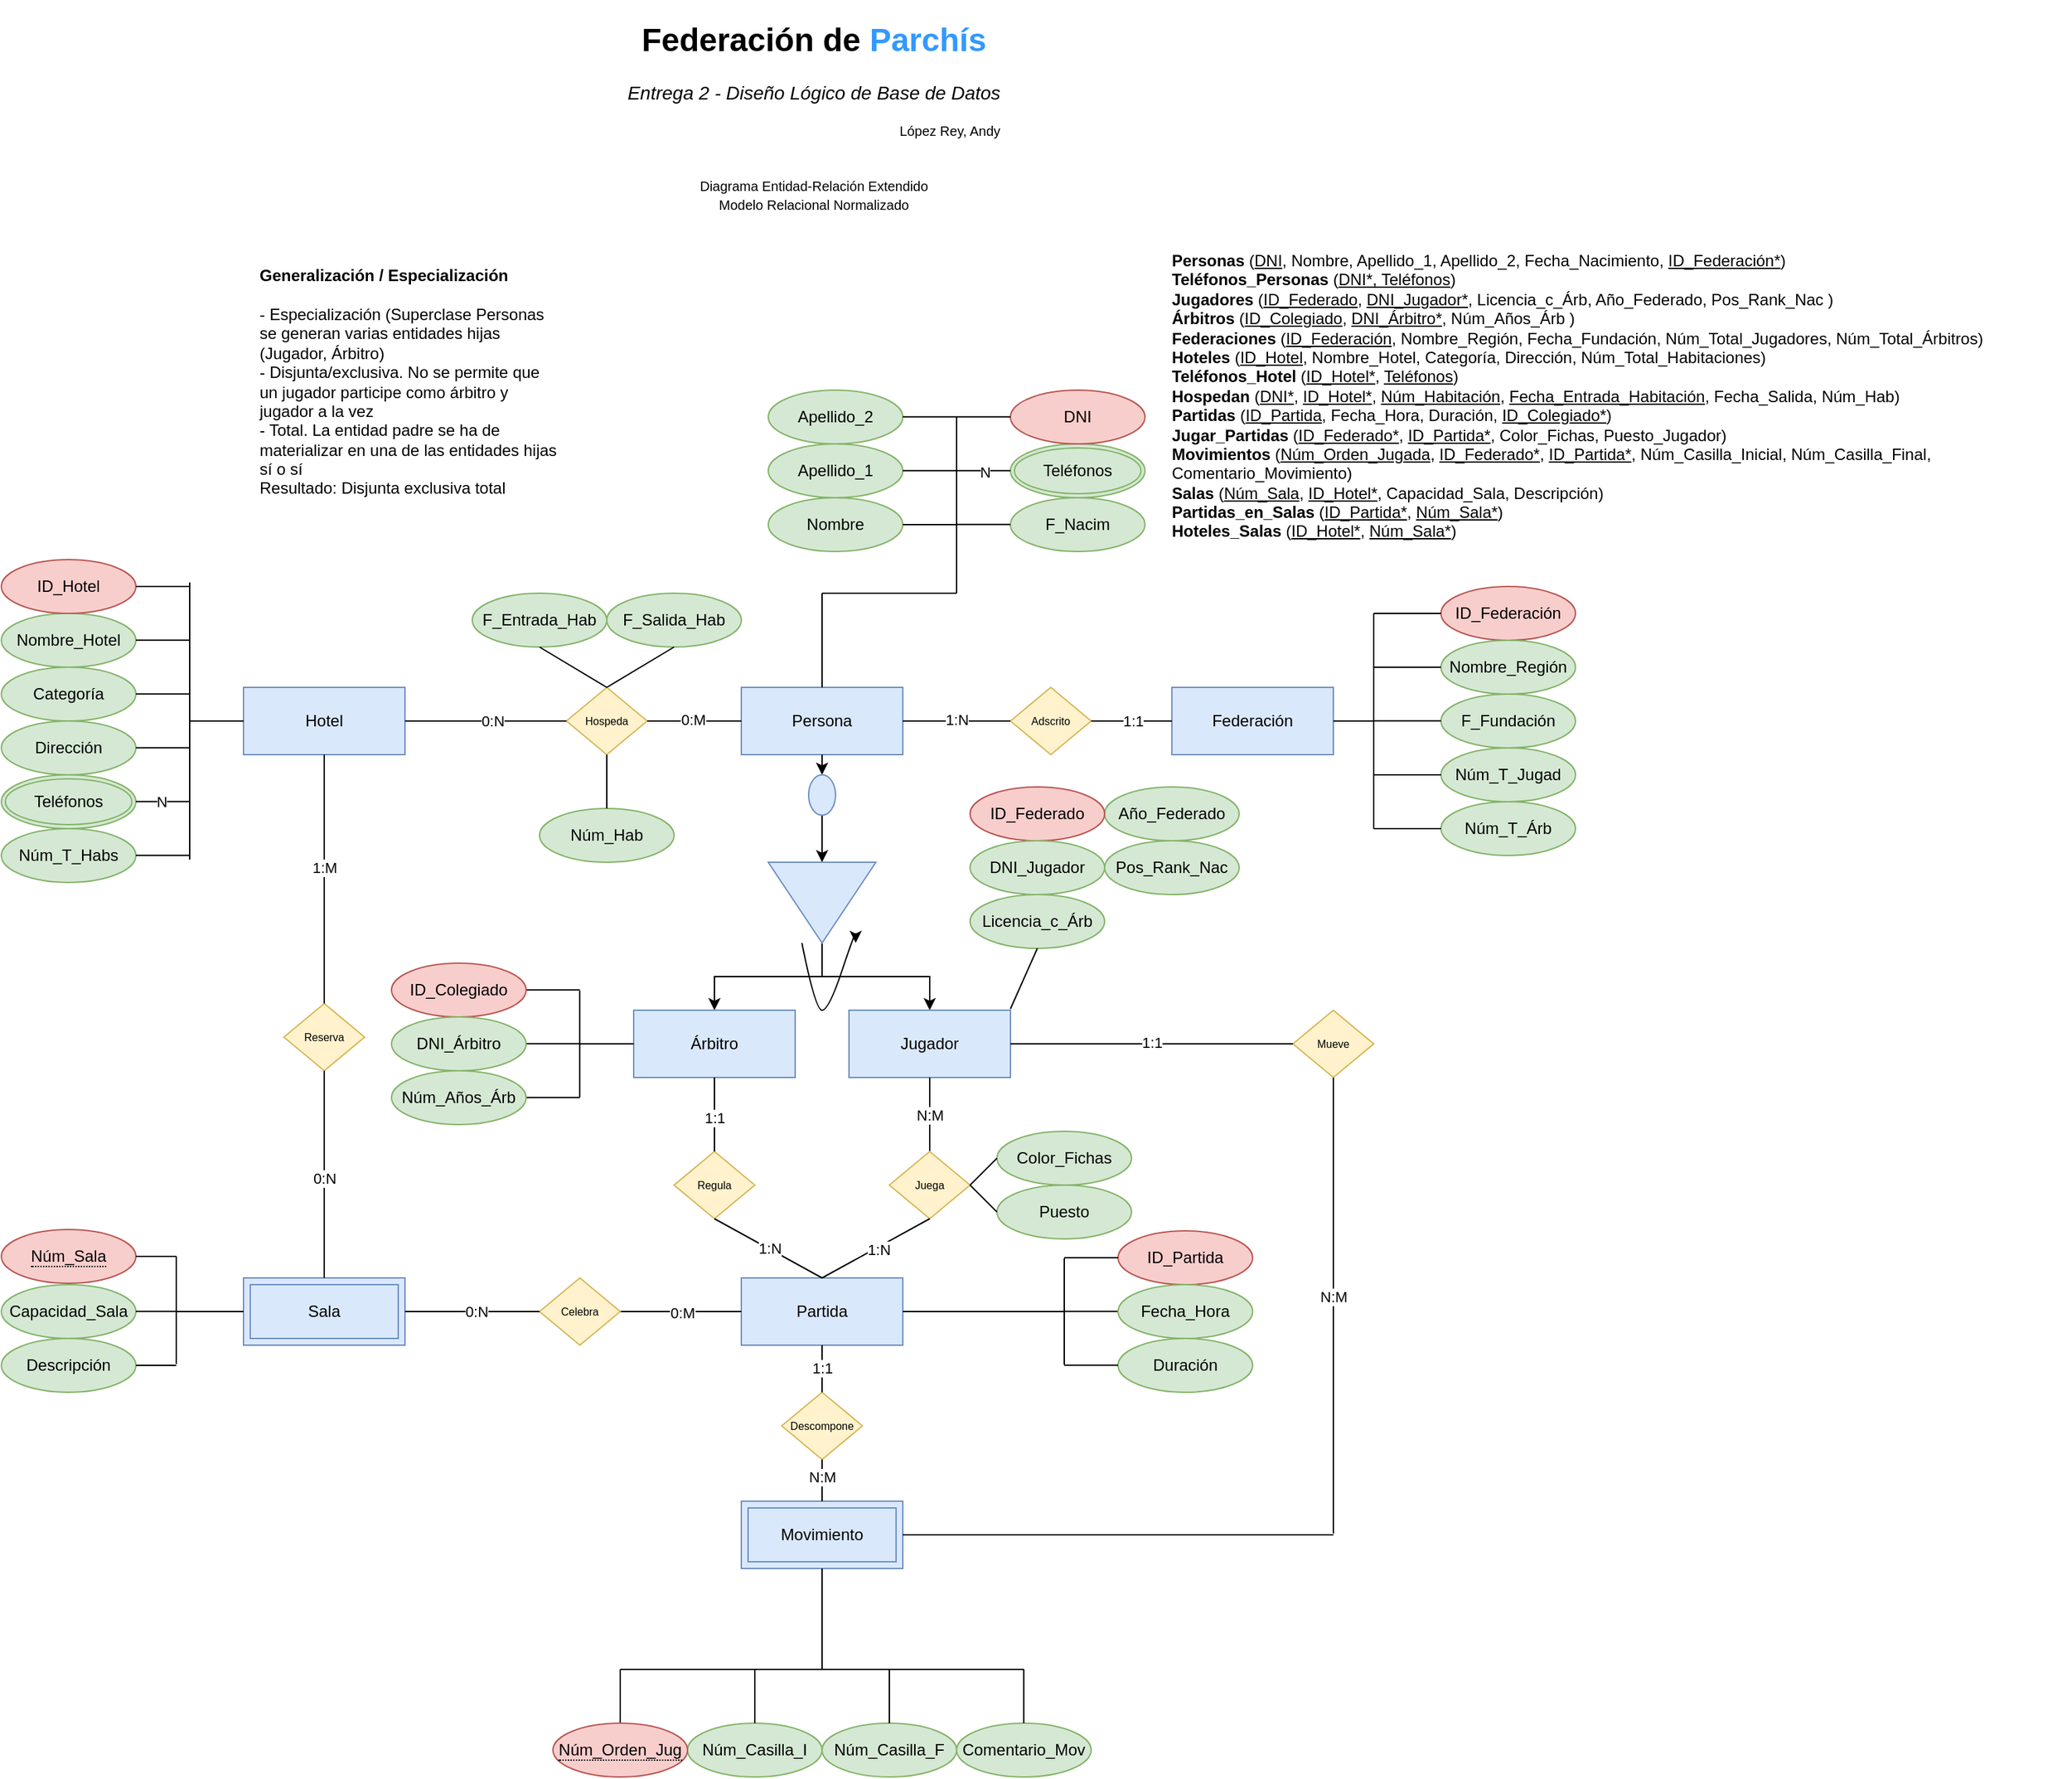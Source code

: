 <mxfile version="23.1.6" type="device">
  <diagram id="C5RBs43oDa-KdzZeNtuy" name="Page-1">
    <mxGraphModel dx="2222" dy="662" grid="1" gridSize="10" guides="1" tooltips="1" connect="1" arrows="1" fold="1" page="1" pageScale="1" pageWidth="827" pageHeight="1169" math="0" shadow="0">
      <root>
        <mxCell id="WIyWlLk6GJQsqaUBKTNV-0" />
        <mxCell id="WIyWlLk6GJQsqaUBKTNV-1" parent="WIyWlLk6GJQsqaUBKTNV-0" />
        <mxCell id="KiEubPg6pbGW4f_8EGCf-0" value="&lt;h1&gt;Federación de &lt;font color=&quot;#3399ff&quot;&gt;Parchís&lt;/font&gt;&lt;/h1&gt;&lt;div&gt;&lt;i&gt;&lt;font style=&quot;font-size: 14px;&quot;&gt;Entrega 2 - Diseño Lógico de Base de Datos&lt;/font&gt;&lt;/i&gt;&lt;br&gt;&lt;/div&gt;&lt;div&gt;&lt;br&gt;&lt;/div&gt;&lt;div style=&quot;font-size: 10px;&quot; align=&quot;right&quot;&gt;López Rey, Andy&lt;br&gt;&lt;/div&gt;&lt;p&gt;&lt;br&gt;&lt;font style=&quot;font-size: 10px;&quot;&gt;Diagrama Entidad-Relación Extendido&lt;br&gt;Modelo Relacional Normalizado&lt;/font&gt;&lt;br&gt;&lt;/p&gt;&lt;p&gt;&lt;br&gt;&lt;/p&gt;&lt;p&gt;&lt;br&gt;&lt;/p&gt;" style="text;html=1;strokeColor=none;fillColor=none;spacing=5;spacingTop=-20;whiteSpace=wrap;overflow=hidden;rounded=0;align=center;" parent="WIyWlLk6GJQsqaUBKTNV-1" vertex="1">
          <mxGeometry x="214" y="10" width="400" height="160" as="geometry" />
        </mxCell>
        <mxCell id="KiEubPg6pbGW4f_8EGCf-62" value="Persona" style="html=1;dashed=0;whiteSpace=wrap;fillColor=#dae8fc;strokeColor=#6c8ebf;" parent="WIyWlLk6GJQsqaUBKTNV-1" vertex="1">
          <mxGeometry x="360" y="511" width="120" height="50" as="geometry" />
        </mxCell>
        <mxCell id="KiEubPg6pbGW4f_8EGCf-63" value="&lt;div&gt;&lt;b&gt;Generalización / Especialización&lt;/b&gt;&lt;br&gt;&lt;/div&gt;&lt;div&gt;&lt;br&gt;&lt;/div&gt;&lt;div&gt;- Especialización (Superclase Personas se generan varias entidades hijas (Jugador, Árbitro)&lt;/div&gt;&lt;div&gt;- Disjunta/exclusiva. No se permite que un jugador participe como árbitro y&amp;nbsp; jugador a la vez&lt;/div&gt;&lt;div&gt;- Total. La entidad padre se ha de materializar en una de las entidades hijas sí o sí&lt;br&gt;Resultado: Disjunta exclusiva total&lt;br&gt;&lt;/div&gt;" style="text;html=1;strokeColor=none;fillColor=none;align=left;verticalAlign=middle;whiteSpace=wrap;rounded=0;" parent="WIyWlLk6GJQsqaUBKTNV-1" vertex="1">
          <mxGeometry y="204" width="226" height="160" as="geometry" />
        </mxCell>
        <mxCell id="KiEubPg6pbGW4f_8EGCf-64" style="edgeStyle=orthogonalEdgeStyle;rounded=0;orthogonalLoop=1;jettySize=auto;html=1;exitX=1;exitY=0.5;exitDx=0;exitDy=0;entryX=0;entryY=0.5;entryDx=0;entryDy=0;" parent="WIyWlLk6GJQsqaUBKTNV-1" source="KiEubPg6pbGW4f_8EGCf-72" target="KiEubPg6pbGW4f_8EGCf-69" edge="1">
          <mxGeometry relative="1" as="geometry" />
        </mxCell>
        <mxCell id="KiEubPg6pbGW4f_8EGCf-67" style="edgeStyle=orthogonalEdgeStyle;rounded=0;orthogonalLoop=1;jettySize=auto;html=1;exitX=1;exitY=0.5;exitDx=0;exitDy=0;entryX=0.5;entryY=0;entryDx=0;entryDy=0;" parent="WIyWlLk6GJQsqaUBKTNV-1" source="KiEubPg6pbGW4f_8EGCf-69" target="KiEubPg6pbGW4f_8EGCf-75" edge="1">
          <mxGeometry relative="1" as="geometry">
            <mxPoint x="520" y="701" as="targetPoint" />
          </mxGeometry>
        </mxCell>
        <mxCell id="KiEubPg6pbGW4f_8EGCf-68" style="edgeStyle=orthogonalEdgeStyle;rounded=0;orthogonalLoop=1;jettySize=auto;html=1;exitX=1;exitY=0.5;exitDx=0;exitDy=0;entryX=0.5;entryY=0;entryDx=0;entryDy=0;" parent="WIyWlLk6GJQsqaUBKTNV-1" source="KiEubPg6pbGW4f_8EGCf-69" target="KiEubPg6pbGW4f_8EGCf-74" edge="1">
          <mxGeometry relative="1" as="geometry">
            <mxPoint x="340" y="701" as="targetPoint" />
          </mxGeometry>
        </mxCell>
        <mxCell id="KiEubPg6pbGW4f_8EGCf-69" value="" style="triangle;whiteSpace=wrap;html=1;fillColor=#dae8fc;strokeColor=#6c8ebf;rotation=90;" parent="WIyWlLk6GJQsqaUBKTNV-1" vertex="1">
          <mxGeometry x="390" y="631" width="60" height="80" as="geometry" />
        </mxCell>
        <mxCell id="KiEubPg6pbGW4f_8EGCf-71" value="" style="edgeStyle=orthogonalEdgeStyle;rounded=0;orthogonalLoop=1;jettySize=auto;html=1;exitX=0.5;exitY=1;exitDx=0;exitDy=0;entryX=0;entryY=0.5;entryDx=0;entryDy=0;" parent="WIyWlLk6GJQsqaUBKTNV-1" source="KiEubPg6pbGW4f_8EGCf-62" target="KiEubPg6pbGW4f_8EGCf-72" edge="1">
          <mxGeometry relative="1" as="geometry">
            <mxPoint x="304" y="626" as="sourcePoint" />
            <mxPoint x="420" y="581" as="targetPoint" />
          </mxGeometry>
        </mxCell>
        <mxCell id="KiEubPg6pbGW4f_8EGCf-72" value="" style="ellipse;whiteSpace=wrap;html=1;fillColor=#dae8fc;strokeColor=#6c8ebf;rotation=90;" parent="WIyWlLk6GJQsqaUBKTNV-1" vertex="1">
          <mxGeometry x="405" y="581" width="30" height="20" as="geometry" />
        </mxCell>
        <mxCell id="KiEubPg6pbGW4f_8EGCf-74" value="Árbitro" style="html=1;dashed=0;whiteSpace=wrap;fillColor=#dae8fc;strokeColor=#6c8ebf;" parent="WIyWlLk6GJQsqaUBKTNV-1" vertex="1">
          <mxGeometry x="280" y="751" width="120" height="50" as="geometry" />
        </mxCell>
        <mxCell id="KiEubPg6pbGW4f_8EGCf-75" value="Jugador" style="html=1;dashed=0;whiteSpace=wrap;fillColor=#dae8fc;strokeColor=#6c8ebf;" parent="WIyWlLk6GJQsqaUBKTNV-1" vertex="1">
          <mxGeometry x="440" y="751" width="120" height="50" as="geometry" />
        </mxCell>
        <mxCell id="KiEubPg6pbGW4f_8EGCf-81" value="" style="curved=1;endArrow=classic;html=1;rounded=0;" parent="WIyWlLk6GJQsqaUBKTNV-1" edge="1">
          <mxGeometry width="50" height="50" relative="1" as="geometry">
            <mxPoint x="405" y="701" as="sourcePoint" />
            <mxPoint x="445" y="701" as="targetPoint" />
            <Array as="points">
              <mxPoint x="415" y="751" />
              <mxPoint x="425" y="751" />
              <mxPoint x="445" y="691" />
            </Array>
          </mxGeometry>
        </mxCell>
        <mxCell id="KiEubPg6pbGW4f_8EGCf-87" value="Federación" style="html=1;dashed=0;whiteSpace=wrap;fillColor=#dae8fc;strokeColor=#6c8ebf;" parent="WIyWlLk6GJQsqaUBKTNV-1" vertex="1">
          <mxGeometry x="680" y="511" width="120" height="50" as="geometry" />
        </mxCell>
        <mxCell id="KiEubPg6pbGW4f_8EGCf-88" value="Hotel" style="html=1;dashed=0;whiteSpace=wrap;fillColor=#dae8fc;strokeColor=#6c8ebf;" parent="WIyWlLk6GJQsqaUBKTNV-1" vertex="1">
          <mxGeometry x="-10" y="511" width="120" height="50" as="geometry" />
        </mxCell>
        <mxCell id="KiEubPg6pbGW4f_8EGCf-89" value="Hospeda" style="shape=rhombus;html=1;dashed=0;whiteSpace=wrap;perimeter=rhombusPerimeter;fillColor=#fff2cc;strokeColor=#d6b656;fontSize=8;" parent="WIyWlLk6GJQsqaUBKTNV-1" vertex="1">
          <mxGeometry x="230" y="511" width="60" height="50" as="geometry" />
        </mxCell>
        <mxCell id="KiEubPg6pbGW4f_8EGCf-90" value="Adscrito" style="shape=rhombus;html=1;dashed=0;whiteSpace=wrap;perimeter=rhombusPerimeter;fillColor=#fff2cc;strokeColor=#d6b656;fontSize=8;" parent="WIyWlLk6GJQsqaUBKTNV-1" vertex="1">
          <mxGeometry x="560" y="511" width="60" height="50" as="geometry" />
        </mxCell>
        <mxCell id="KiEubPg6pbGW4f_8EGCf-91" value="" style="endArrow=none;html=1;rounded=0;exitX=1;exitY=0.5;exitDx=0;exitDy=0;entryX=0;entryY=0.5;entryDx=0;entryDy=0;" parent="WIyWlLk6GJQsqaUBKTNV-1" source="KiEubPg6pbGW4f_8EGCf-89" target="KiEubPg6pbGW4f_8EGCf-62" edge="1">
          <mxGeometry relative="1" as="geometry">
            <mxPoint x="180" y="561" as="sourcePoint" />
            <mxPoint x="340" y="561" as="targetPoint" />
          </mxGeometry>
        </mxCell>
        <mxCell id="KiEubPg6pbGW4f_8EGCf-94" value="0:M" style="edgeLabel;html=1;align=center;verticalAlign=middle;resizable=0;points=[];" parent="KiEubPg6pbGW4f_8EGCf-91" vertex="1" connectable="0">
          <mxGeometry x="-0.048" y="1" relative="1" as="geometry">
            <mxPoint as="offset" />
          </mxGeometry>
        </mxCell>
        <mxCell id="KiEubPg6pbGW4f_8EGCf-92" value="" style="endArrow=none;html=1;rounded=0;exitX=1;exitY=0.5;exitDx=0;exitDy=0;entryX=0;entryY=0.5;entryDx=0;entryDy=0;" parent="WIyWlLk6GJQsqaUBKTNV-1" source="KiEubPg6pbGW4f_8EGCf-88" target="KiEubPg6pbGW4f_8EGCf-89" edge="1">
          <mxGeometry relative="1" as="geometry">
            <mxPoint x="300" y="546" as="sourcePoint" />
            <mxPoint x="370" y="546" as="targetPoint" />
          </mxGeometry>
        </mxCell>
        <mxCell id="KiEubPg6pbGW4f_8EGCf-93" value="0:N" style="edgeLabel;html=1;align=center;verticalAlign=middle;resizable=0;points=[];" parent="KiEubPg6pbGW4f_8EGCf-92" vertex="1" connectable="0">
          <mxGeometry x="0.076" relative="1" as="geometry">
            <mxPoint as="offset" />
          </mxGeometry>
        </mxCell>
        <mxCell id="KiEubPg6pbGW4f_8EGCf-95" value="Núm_Hab" style="ellipse;whiteSpace=wrap;html=1;align=center;fillColor=#d5e8d4;strokeColor=#82b366;" parent="WIyWlLk6GJQsqaUBKTNV-1" vertex="1">
          <mxGeometry x="210" y="601" width="100" height="40" as="geometry" />
        </mxCell>
        <mxCell id="KiEubPg6pbGW4f_8EGCf-96" value="F_Salida_Hab" style="ellipse;whiteSpace=wrap;html=1;align=center;fillColor=#d5e8d4;strokeColor=#82b366;" parent="WIyWlLk6GJQsqaUBKTNV-1" vertex="1">
          <mxGeometry x="260" y="441" width="100" height="40" as="geometry" />
        </mxCell>
        <mxCell id="KiEubPg6pbGW4f_8EGCf-97" value="F_Entrada_Hab" style="ellipse;whiteSpace=wrap;html=1;align=center;fillColor=#d5e8d4;strokeColor=#82b366;" parent="WIyWlLk6GJQsqaUBKTNV-1" vertex="1">
          <mxGeometry x="160" y="441" width="100" height="40" as="geometry" />
        </mxCell>
        <mxCell id="KiEubPg6pbGW4f_8EGCf-98" value="" style="endArrow=none;html=1;rounded=0;exitX=0.5;exitY=0;exitDx=0;exitDy=0;entryX=0.5;entryY=1;entryDx=0;entryDy=0;" parent="WIyWlLk6GJQsqaUBKTNV-1" source="KiEubPg6pbGW4f_8EGCf-95" target="KiEubPg6pbGW4f_8EGCf-89" edge="1">
          <mxGeometry relative="1" as="geometry">
            <mxPoint x="220" y="511" as="sourcePoint" />
            <mxPoint x="380" y="511" as="targetPoint" />
          </mxGeometry>
        </mxCell>
        <mxCell id="KiEubPg6pbGW4f_8EGCf-99" value="" style="endArrow=none;html=1;rounded=0;exitX=0.5;exitY=0;exitDx=0;exitDy=0;entryX=0.5;entryY=1;entryDx=0;entryDy=0;" parent="WIyWlLk6GJQsqaUBKTNV-1" source="KiEubPg6pbGW4f_8EGCf-89" target="KiEubPg6pbGW4f_8EGCf-97" edge="1">
          <mxGeometry relative="1" as="geometry">
            <mxPoint x="270" y="611" as="sourcePoint" />
            <mxPoint x="270" y="571" as="targetPoint" />
          </mxGeometry>
        </mxCell>
        <mxCell id="KiEubPg6pbGW4f_8EGCf-100" value="" style="endArrow=none;html=1;rounded=0;entryX=0.5;entryY=1;entryDx=0;entryDy=0;" parent="WIyWlLk6GJQsqaUBKTNV-1" target="KiEubPg6pbGW4f_8EGCf-96" edge="1">
          <mxGeometry relative="1" as="geometry">
            <mxPoint x="260" y="511" as="sourcePoint" />
            <mxPoint x="220" y="491" as="targetPoint" />
          </mxGeometry>
        </mxCell>
        <mxCell id="KiEubPg6pbGW4f_8EGCf-101" value="Nombre_Hotel" style="ellipse;whiteSpace=wrap;html=1;align=center;fillColor=#d5e8d4;strokeColor=#82b366;" parent="WIyWlLk6GJQsqaUBKTNV-1" vertex="1">
          <mxGeometry x="-190" y="456" width="100" height="40" as="geometry" />
        </mxCell>
        <mxCell id="KiEubPg6pbGW4f_8EGCf-102" value="ID_Hotel" style="ellipse;whiteSpace=wrap;html=1;align=center;fillColor=#f8cecc;strokeColor=#b85450;" parent="WIyWlLk6GJQsqaUBKTNV-1" vertex="1">
          <mxGeometry x="-190" y="416" width="100" height="40" as="geometry" />
        </mxCell>
        <mxCell id="KiEubPg6pbGW4f_8EGCf-103" value="Categoría" style="ellipse;whiteSpace=wrap;html=1;align=center;fillColor=#d5e8d4;strokeColor=#82b366;" parent="WIyWlLk6GJQsqaUBKTNV-1" vertex="1">
          <mxGeometry x="-190" y="496" width="100" height="40" as="geometry" />
        </mxCell>
        <mxCell id="KiEubPg6pbGW4f_8EGCf-104" value="Dirección" style="ellipse;whiteSpace=wrap;html=1;align=center;fillColor=#d5e8d4;strokeColor=#82b366;" parent="WIyWlLk6GJQsqaUBKTNV-1" vertex="1">
          <mxGeometry x="-190" y="536" width="100" height="40" as="geometry" />
        </mxCell>
        <mxCell id="KiEubPg6pbGW4f_8EGCf-105" value="Teléfonos" style="ellipse;shape=doubleEllipse;margin=3;whiteSpace=wrap;html=1;align=center;fillColor=#d5e8d4;strokeColor=#82b366;" parent="WIyWlLk6GJQsqaUBKTNV-1" vertex="1">
          <mxGeometry x="-190" y="576" width="100" height="40" as="geometry" />
        </mxCell>
        <mxCell id="KiEubPg6pbGW4f_8EGCf-106" value="Núm_T_Habs" style="ellipse;whiteSpace=wrap;html=1;align=center;fillColor=#d5e8d4;strokeColor=#82b366;" parent="WIyWlLk6GJQsqaUBKTNV-1" vertex="1">
          <mxGeometry x="-190" y="616" width="100" height="40" as="geometry" />
        </mxCell>
        <mxCell id="KiEubPg6pbGW4f_8EGCf-107" value="" style="endArrow=none;html=1;rounded=0;" parent="WIyWlLk6GJQsqaUBKTNV-1" edge="1">
          <mxGeometry relative="1" as="geometry">
            <mxPoint x="-50" y="433" as="sourcePoint" />
            <mxPoint x="-50" y="639" as="targetPoint" />
          </mxGeometry>
        </mxCell>
        <mxCell id="KiEubPg6pbGW4f_8EGCf-108" value="" style="endArrow=none;html=1;rounded=0;entryX=0;entryY=0.5;entryDx=0;entryDy=0;" parent="WIyWlLk6GJQsqaUBKTNV-1" target="KiEubPg6pbGW4f_8EGCf-88" edge="1">
          <mxGeometry relative="1" as="geometry">
            <mxPoint x="-50" y="536" as="sourcePoint" />
            <mxPoint x="100" y="541" as="targetPoint" />
          </mxGeometry>
        </mxCell>
        <mxCell id="KiEubPg6pbGW4f_8EGCf-112" value="" style="endArrow=none;html=1;rounded=0;exitX=1;exitY=0.5;exitDx=0;exitDy=0;" parent="WIyWlLk6GJQsqaUBKTNV-1" source="KiEubPg6pbGW4f_8EGCf-102" edge="1">
          <mxGeometry relative="1" as="geometry">
            <mxPoint x="-40" y="546" as="sourcePoint" />
            <mxPoint x="-50" y="436" as="targetPoint" />
          </mxGeometry>
        </mxCell>
        <mxCell id="KiEubPg6pbGW4f_8EGCf-113" value="" style="endArrow=none;html=1;rounded=0;exitX=1;exitY=0.5;exitDx=0;exitDy=0;" parent="WIyWlLk6GJQsqaUBKTNV-1" edge="1">
          <mxGeometry relative="1" as="geometry">
            <mxPoint x="-90" y="475.93" as="sourcePoint" />
            <mxPoint x="-50" y="475.93" as="targetPoint" />
          </mxGeometry>
        </mxCell>
        <mxCell id="KiEubPg6pbGW4f_8EGCf-114" value="" style="endArrow=none;html=1;rounded=0;exitX=1;exitY=0.5;exitDx=0;exitDy=0;" parent="WIyWlLk6GJQsqaUBKTNV-1" edge="1">
          <mxGeometry relative="1" as="geometry">
            <mxPoint x="-90" y="515.93" as="sourcePoint" />
            <mxPoint x="-50" y="515.93" as="targetPoint" />
          </mxGeometry>
        </mxCell>
        <mxCell id="KiEubPg6pbGW4f_8EGCf-115" value="" style="endArrow=none;html=1;rounded=0;exitX=1;exitY=0.5;exitDx=0;exitDy=0;" parent="WIyWlLk6GJQsqaUBKTNV-1" edge="1">
          <mxGeometry relative="1" as="geometry">
            <mxPoint x="-90" y="555.93" as="sourcePoint" />
            <mxPoint x="-50" y="555.93" as="targetPoint" />
          </mxGeometry>
        </mxCell>
        <mxCell id="KiEubPg6pbGW4f_8EGCf-116" value="" style="endArrow=none;html=1;rounded=0;exitX=1;exitY=0.5;exitDx=0;exitDy=0;" parent="WIyWlLk6GJQsqaUBKTNV-1" edge="1">
          <mxGeometry relative="1" as="geometry">
            <mxPoint x="-90" y="595.93" as="sourcePoint" />
            <mxPoint x="-50" y="595.93" as="targetPoint" />
          </mxGeometry>
        </mxCell>
        <mxCell id="KiEubPg6pbGW4f_8EGCf-176" value="N" style="edgeLabel;html=1;align=center;verticalAlign=middle;resizable=0;points=[];" parent="KiEubPg6pbGW4f_8EGCf-116" vertex="1" connectable="0">
          <mxGeometry x="-0.041" relative="1" as="geometry">
            <mxPoint as="offset" />
          </mxGeometry>
        </mxCell>
        <mxCell id="KiEubPg6pbGW4f_8EGCf-117" value="" style="endArrow=none;html=1;rounded=0;exitX=1;exitY=0.5;exitDx=0;exitDy=0;" parent="WIyWlLk6GJQsqaUBKTNV-1" edge="1">
          <mxGeometry relative="1" as="geometry">
            <mxPoint x="-90" y="635.93" as="sourcePoint" />
            <mxPoint x="-50" y="635.93" as="targetPoint" />
          </mxGeometry>
        </mxCell>
        <mxCell id="KiEubPg6pbGW4f_8EGCf-120" value="Nombre" style="ellipse;whiteSpace=wrap;html=1;align=center;fillColor=#d5e8d4;strokeColor=#82b366;" parent="WIyWlLk6GJQsqaUBKTNV-1" vertex="1">
          <mxGeometry x="380" y="370" width="100" height="40" as="geometry" />
        </mxCell>
        <mxCell id="KiEubPg6pbGW4f_8EGCf-121" value="Apellido_1" style="ellipse;whiteSpace=wrap;html=1;align=center;fillColor=#d5e8d4;strokeColor=#82b366;" parent="WIyWlLk6GJQsqaUBKTNV-1" vertex="1">
          <mxGeometry x="380" y="330" width="100" height="40" as="geometry" />
        </mxCell>
        <mxCell id="KiEubPg6pbGW4f_8EGCf-122" value="Apellido_2" style="ellipse;whiteSpace=wrap;html=1;align=center;fillColor=#d5e8d4;strokeColor=#82b366;" parent="WIyWlLk6GJQsqaUBKTNV-1" vertex="1">
          <mxGeometry x="380" y="290" width="100" height="40" as="geometry" />
        </mxCell>
        <mxCell id="KiEubPg6pbGW4f_8EGCf-123" value="F_Nacim" style="ellipse;whiteSpace=wrap;html=1;align=center;fillColor=#d5e8d4;strokeColor=#82b366;" parent="WIyWlLk6GJQsqaUBKTNV-1" vertex="1">
          <mxGeometry x="560" y="370" width="100" height="40" as="geometry" />
        </mxCell>
        <mxCell id="KiEubPg6pbGW4f_8EGCf-125" value="Teléfonos" style="ellipse;shape=doubleEllipse;margin=3;whiteSpace=wrap;html=1;align=center;fillColor=#d5e8d4;strokeColor=#82b366;" parent="WIyWlLk6GJQsqaUBKTNV-1" vertex="1">
          <mxGeometry x="560" y="330" width="100" height="40" as="geometry" />
        </mxCell>
        <mxCell id="KiEubPg6pbGW4f_8EGCf-136" value="" style="endArrow=none;html=1;rounded=0;exitX=0.5;exitY=0;exitDx=0;exitDy=0;" parent="WIyWlLk6GJQsqaUBKTNV-1" source="KiEubPg6pbGW4f_8EGCf-62" edge="1">
          <mxGeometry relative="1" as="geometry">
            <mxPoint x="460" y="441" as="sourcePoint" />
            <mxPoint x="420" y="441" as="targetPoint" />
          </mxGeometry>
        </mxCell>
        <mxCell id="KiEubPg6pbGW4f_8EGCf-137" value="" style="endArrow=none;html=1;rounded=0;" parent="WIyWlLk6GJQsqaUBKTNV-1" edge="1">
          <mxGeometry relative="1" as="geometry">
            <mxPoint x="520" y="441" as="sourcePoint" />
            <mxPoint x="420" y="441" as="targetPoint" />
          </mxGeometry>
        </mxCell>
        <mxCell id="KiEubPg6pbGW4f_8EGCf-138" value="" style="endArrow=none;html=1;rounded=0;exitX=0.5;exitY=0;exitDx=0;exitDy=0;" parent="WIyWlLk6GJQsqaUBKTNV-1" edge="1">
          <mxGeometry relative="1" as="geometry">
            <mxPoint x="520" y="441" as="sourcePoint" />
            <mxPoint x="520" y="310" as="targetPoint" />
          </mxGeometry>
        </mxCell>
        <mxCell id="KiEubPg6pbGW4f_8EGCf-139" value="" style="endArrow=none;html=1;rounded=0;exitX=1;exitY=0.5;exitDx=0;exitDy=0;" parent="WIyWlLk6GJQsqaUBKTNV-1" source="KiEubPg6pbGW4f_8EGCf-120" edge="1">
          <mxGeometry relative="1" as="geometry">
            <mxPoint x="460" y="381" as="sourcePoint" />
            <mxPoint x="520" y="390" as="targetPoint" />
          </mxGeometry>
        </mxCell>
        <mxCell id="KiEubPg6pbGW4f_8EGCf-141" value="" style="endArrow=none;html=1;rounded=0;exitX=1;exitY=0.5;exitDx=0;exitDy=0;" parent="WIyWlLk6GJQsqaUBKTNV-1" edge="1">
          <mxGeometry relative="1" as="geometry">
            <mxPoint x="480" y="349.92" as="sourcePoint" />
            <mxPoint x="520" y="349.92" as="targetPoint" />
          </mxGeometry>
        </mxCell>
        <mxCell id="KiEubPg6pbGW4f_8EGCf-142" value="" style="endArrow=none;html=1;rounded=0;exitX=1;exitY=0.5;exitDx=0;exitDy=0;" parent="WIyWlLk6GJQsqaUBKTNV-1" edge="1">
          <mxGeometry relative="1" as="geometry">
            <mxPoint x="480" y="309.92" as="sourcePoint" />
            <mxPoint x="520" y="309.92" as="targetPoint" />
          </mxGeometry>
        </mxCell>
        <mxCell id="KiEubPg6pbGW4f_8EGCf-143" value="" style="endArrow=none;html=1;rounded=0;exitX=1;exitY=0.5;exitDx=0;exitDy=0;" parent="WIyWlLk6GJQsqaUBKTNV-1" edge="1">
          <mxGeometry relative="1" as="geometry">
            <mxPoint x="520" y="389.92" as="sourcePoint" />
            <mxPoint x="560" y="389.92" as="targetPoint" />
          </mxGeometry>
        </mxCell>
        <mxCell id="KiEubPg6pbGW4f_8EGCf-144" value="" style="endArrow=none;html=1;rounded=0;exitX=1;exitY=0.5;exitDx=0;exitDy=0;" parent="WIyWlLk6GJQsqaUBKTNV-1" edge="1">
          <mxGeometry relative="1" as="geometry">
            <mxPoint x="520" y="349.92" as="sourcePoint" />
            <mxPoint x="560" y="349.92" as="targetPoint" />
          </mxGeometry>
        </mxCell>
        <mxCell id="KiEubPg6pbGW4f_8EGCf-175" value="N" style="edgeLabel;html=1;align=center;verticalAlign=middle;resizable=0;points=[];" parent="KiEubPg6pbGW4f_8EGCf-144" vertex="1" connectable="0">
          <mxGeometry x="0.055" y="-1" relative="1" as="geometry">
            <mxPoint as="offset" />
          </mxGeometry>
        </mxCell>
        <mxCell id="KiEubPg6pbGW4f_8EGCf-145" value="" style="endArrow=none;html=1;rounded=0;entryX=0;entryY=0.5;entryDx=0;entryDy=0;exitX=1;exitY=0.5;exitDx=0;exitDy=0;" parent="WIyWlLk6GJQsqaUBKTNV-1" source="KiEubPg6pbGW4f_8EGCf-90" target="KiEubPg6pbGW4f_8EGCf-87" edge="1">
          <mxGeometry relative="1" as="geometry">
            <mxPoint x="430" y="541" as="sourcePoint" />
            <mxPoint x="590" y="541" as="targetPoint" />
          </mxGeometry>
        </mxCell>
        <mxCell id="KiEubPg6pbGW4f_8EGCf-147" value="1:1" style="edgeLabel;html=1;align=center;verticalAlign=middle;resizable=0;points=[];" parent="KiEubPg6pbGW4f_8EGCf-145" vertex="1" connectable="0">
          <mxGeometry x="0.026" relative="1" as="geometry">
            <mxPoint as="offset" />
          </mxGeometry>
        </mxCell>
        <mxCell id="KiEubPg6pbGW4f_8EGCf-146" value="" style="endArrow=none;html=1;rounded=0;entryX=0;entryY=0.5;entryDx=0;entryDy=0;exitX=1;exitY=0.5;exitDx=0;exitDy=0;" parent="WIyWlLk6GJQsqaUBKTNV-1" source="KiEubPg6pbGW4f_8EGCf-62" target="KiEubPg6pbGW4f_8EGCf-90" edge="1">
          <mxGeometry relative="1" as="geometry">
            <mxPoint x="630" y="546" as="sourcePoint" />
            <mxPoint x="690" y="546" as="targetPoint" />
          </mxGeometry>
        </mxCell>
        <mxCell id="KiEubPg6pbGW4f_8EGCf-148" value="1:N" style="edgeLabel;html=1;align=center;verticalAlign=middle;resizable=0;points=[];" parent="KiEubPg6pbGW4f_8EGCf-146" vertex="1" connectable="0">
          <mxGeometry x="0.002" y="1" relative="1" as="geometry">
            <mxPoint as="offset" />
          </mxGeometry>
        </mxCell>
        <mxCell id="KiEubPg6pbGW4f_8EGCf-149" value="ID_Federación" style="ellipse;whiteSpace=wrap;html=1;align=center;fillColor=#f8cecc;strokeColor=#b85450;" parent="WIyWlLk6GJQsqaUBKTNV-1" vertex="1">
          <mxGeometry x="880" y="436" width="100" height="40" as="geometry" />
        </mxCell>
        <mxCell id="KiEubPg6pbGW4f_8EGCf-150" value="Nombre_Región" style="ellipse;whiteSpace=wrap;html=1;align=center;fillColor=#d5e8d4;strokeColor=#82b366;" parent="WIyWlLk6GJQsqaUBKTNV-1" vertex="1">
          <mxGeometry x="880" y="476" width="100" height="40" as="geometry" />
        </mxCell>
        <mxCell id="KiEubPg6pbGW4f_8EGCf-151" value="F_Fundación" style="ellipse;whiteSpace=wrap;html=1;align=center;fillColor=#d5e8d4;strokeColor=#82b366;" parent="WIyWlLk6GJQsqaUBKTNV-1" vertex="1">
          <mxGeometry x="880" y="516" width="100" height="40" as="geometry" />
        </mxCell>
        <mxCell id="KiEubPg6pbGW4f_8EGCf-152" value="Núm_T_Jugad" style="ellipse;whiteSpace=wrap;html=1;align=center;fillColor=#d5e8d4;strokeColor=#82b366;" parent="WIyWlLk6GJQsqaUBKTNV-1" vertex="1">
          <mxGeometry x="880" y="556" width="100" height="40" as="geometry" />
        </mxCell>
        <mxCell id="KiEubPg6pbGW4f_8EGCf-153" value="Núm_T_Árb" style="ellipse;whiteSpace=wrap;html=1;align=center;fillColor=#d5e8d4;strokeColor=#82b366;" parent="WIyWlLk6GJQsqaUBKTNV-1" vertex="1">
          <mxGeometry x="880" y="596" width="100" height="40" as="geometry" />
        </mxCell>
        <mxCell id="KiEubPg6pbGW4f_8EGCf-154" value="" style="endArrow=none;html=1;rounded=0;exitX=1;exitY=0.5;exitDx=0;exitDy=0;" parent="WIyWlLk6GJQsqaUBKTNV-1" source="KiEubPg6pbGW4f_8EGCf-87" edge="1">
          <mxGeometry relative="1" as="geometry">
            <mxPoint x="740" y="541" as="sourcePoint" />
            <mxPoint x="830" y="536" as="targetPoint" />
          </mxGeometry>
        </mxCell>
        <mxCell id="KiEubPg6pbGW4f_8EGCf-155" value="" style="endArrow=none;html=1;rounded=0;" parent="WIyWlLk6GJQsqaUBKTNV-1" edge="1">
          <mxGeometry relative="1" as="geometry">
            <mxPoint x="830" y="456" as="sourcePoint" />
            <mxPoint x="830" y="616" as="targetPoint" />
          </mxGeometry>
        </mxCell>
        <mxCell id="KiEubPg6pbGW4f_8EGCf-158" value="" style="endArrow=none;html=1;rounded=0;entryX=0;entryY=0.5;entryDx=0;entryDy=0;" parent="WIyWlLk6GJQsqaUBKTNV-1" target="KiEubPg6pbGW4f_8EGCf-149" edge="1">
          <mxGeometry relative="1" as="geometry">
            <mxPoint x="830" y="456" as="sourcePoint" />
            <mxPoint x="840" y="546" as="targetPoint" />
          </mxGeometry>
        </mxCell>
        <mxCell id="KiEubPg6pbGW4f_8EGCf-159" value="" style="endArrow=none;html=1;rounded=0;entryX=0;entryY=0.5;entryDx=0;entryDy=0;" parent="WIyWlLk6GJQsqaUBKTNV-1" edge="1">
          <mxGeometry relative="1" as="geometry">
            <mxPoint x="830" y="496" as="sourcePoint" />
            <mxPoint x="880" y="496" as="targetPoint" />
          </mxGeometry>
        </mxCell>
        <mxCell id="KiEubPg6pbGW4f_8EGCf-160" value="" style="endArrow=none;html=1;rounded=0;entryX=0;entryY=0.5;entryDx=0;entryDy=0;" parent="WIyWlLk6GJQsqaUBKTNV-1" edge="1">
          <mxGeometry relative="1" as="geometry">
            <mxPoint x="830" y="535.84" as="sourcePoint" />
            <mxPoint x="880" y="535.84" as="targetPoint" />
          </mxGeometry>
        </mxCell>
        <mxCell id="KiEubPg6pbGW4f_8EGCf-161" value="" style="endArrow=none;html=1;rounded=0;entryX=0;entryY=0.5;entryDx=0;entryDy=0;" parent="WIyWlLk6GJQsqaUBKTNV-1" edge="1">
          <mxGeometry relative="1" as="geometry">
            <mxPoint x="830" y="576" as="sourcePoint" />
            <mxPoint x="880" y="576" as="targetPoint" />
          </mxGeometry>
        </mxCell>
        <mxCell id="KiEubPg6pbGW4f_8EGCf-162" value="" style="endArrow=none;html=1;rounded=0;entryX=0;entryY=0.5;entryDx=0;entryDy=0;" parent="WIyWlLk6GJQsqaUBKTNV-1" edge="1">
          <mxGeometry relative="1" as="geometry">
            <mxPoint x="830" y="616" as="sourcePoint" />
            <mxPoint x="880" y="616" as="targetPoint" />
          </mxGeometry>
        </mxCell>
        <mxCell id="KiEubPg6pbGW4f_8EGCf-163" value="" style="endArrow=none;html=1;rounded=0;entryX=0;entryY=0.5;entryDx=0;entryDy=0;" parent="WIyWlLk6GJQsqaUBKTNV-1" target="KiEubPg6pbGW4f_8EGCf-74" edge="1">
          <mxGeometry relative="1" as="geometry">
            <mxPoint x="240" y="776" as="sourcePoint" />
            <mxPoint x="320" y="761" as="targetPoint" />
          </mxGeometry>
        </mxCell>
        <mxCell id="KiEubPg6pbGW4f_8EGCf-166" value="" style="endArrow=none;html=1;rounded=0;exitX=1;exitY=0.5;exitDx=0;exitDy=0;" parent="WIyWlLk6GJQsqaUBKTNV-1" edge="1">
          <mxGeometry relative="1" as="geometry">
            <mxPoint x="200" y="735.92" as="sourcePoint" />
            <mxPoint x="240" y="735.92" as="targetPoint" />
          </mxGeometry>
        </mxCell>
        <mxCell id="KiEubPg6pbGW4f_8EGCf-167" value="" style="endArrow=none;html=1;rounded=0;exitX=1;exitY=0.5;exitDx=0;exitDy=0;" parent="WIyWlLk6GJQsqaUBKTNV-1" edge="1">
          <mxGeometry relative="1" as="geometry">
            <mxPoint x="200" y="775.92" as="sourcePoint" />
            <mxPoint x="240" y="775.92" as="targetPoint" />
          </mxGeometry>
        </mxCell>
        <mxCell id="KiEubPg6pbGW4f_8EGCf-168" value="" style="endArrow=none;html=1;rounded=0;exitX=1;exitY=0.5;exitDx=0;exitDy=0;" parent="WIyWlLk6GJQsqaUBKTNV-1" edge="1">
          <mxGeometry relative="1" as="geometry">
            <mxPoint x="200" y="815.92" as="sourcePoint" />
            <mxPoint x="240" y="815.92" as="targetPoint" />
          </mxGeometry>
        </mxCell>
        <mxCell id="KiEubPg6pbGW4f_8EGCf-177" value="DNI" style="ellipse;whiteSpace=wrap;html=1;align=center;fillColor=#f8cecc;strokeColor=#b85450;" parent="WIyWlLk6GJQsqaUBKTNV-1" vertex="1">
          <mxGeometry x="560" y="290" width="100" height="40" as="geometry" />
        </mxCell>
        <mxCell id="KiEubPg6pbGW4f_8EGCf-178" value="" style="endArrow=none;html=1;rounded=0;exitX=1;exitY=0.5;exitDx=0;exitDy=0;" parent="WIyWlLk6GJQsqaUBKTNV-1" edge="1">
          <mxGeometry relative="1" as="geometry">
            <mxPoint x="520" y="309.89" as="sourcePoint" />
            <mxPoint x="560" y="309.89" as="targetPoint" />
          </mxGeometry>
        </mxCell>
        <mxCell id="KiEubPg6pbGW4f_8EGCf-180" value="Partida" style="html=1;dashed=0;whiteSpace=wrap;fillColor=#dae8fc;strokeColor=#6c8ebf;" parent="WIyWlLk6GJQsqaUBKTNV-1" vertex="1">
          <mxGeometry x="360" y="950" width="120" height="50" as="geometry" />
        </mxCell>
        <mxCell id="KiEubPg6pbGW4f_8EGCf-181" value="Movimiento" style="shape=ext;margin=3;double=1;whiteSpace=wrap;html=1;align=center;fillColor=#dae8fc;strokeColor=#6c8ebf;" parent="WIyWlLk6GJQsqaUBKTNV-1" vertex="1">
          <mxGeometry x="360" y="1116" width="120" height="50" as="geometry" />
        </mxCell>
        <mxCell id="KiEubPg6pbGW4f_8EGCf-182" value="ID_Partida" style="ellipse;whiteSpace=wrap;html=1;align=center;fillColor=#f8cecc;strokeColor=#b85450;" parent="WIyWlLk6GJQsqaUBKTNV-1" vertex="1">
          <mxGeometry x="640" y="915" width="100" height="40" as="geometry" />
        </mxCell>
        <mxCell id="KiEubPg6pbGW4f_8EGCf-184" value="Duración" style="ellipse;whiteSpace=wrap;html=1;align=center;fillColor=#d5e8d4;strokeColor=#82b366;" parent="WIyWlLk6GJQsqaUBKTNV-1" vertex="1">
          <mxGeometry x="640" y="995" width="100" height="40" as="geometry" />
        </mxCell>
        <mxCell id="KiEubPg6pbGW4f_8EGCf-186" value="Capacidad_Sala" style="ellipse;whiteSpace=wrap;html=1;align=center;fillColor=#d5e8d4;strokeColor=#82b366;" parent="WIyWlLk6GJQsqaUBKTNV-1" vertex="1">
          <mxGeometry x="-190" y="955" width="100" height="40" as="geometry" />
        </mxCell>
        <mxCell id="KiEubPg6pbGW4f_8EGCf-187" value="Descripción" style="ellipse;whiteSpace=wrap;html=1;align=center;fillColor=#d5e8d4;strokeColor=#82b366;" parent="WIyWlLk6GJQsqaUBKTNV-1" vertex="1">
          <mxGeometry x="-190" y="995" width="100" height="40" as="geometry" />
        </mxCell>
        <mxCell id="KiEubPg6pbGW4f_8EGCf-189" value="Núm_Casilla_I" style="ellipse;whiteSpace=wrap;html=1;align=center;fillColor=#d5e8d4;strokeColor=#82b366;" parent="WIyWlLk6GJQsqaUBKTNV-1" vertex="1">
          <mxGeometry x="320" y="1281" width="100" height="40" as="geometry" />
        </mxCell>
        <mxCell id="KiEubPg6pbGW4f_8EGCf-190" value="Núm_Casilla_F" style="ellipse;whiteSpace=wrap;html=1;align=center;fillColor=#d5e8d4;strokeColor=#82b366;" parent="WIyWlLk6GJQsqaUBKTNV-1" vertex="1">
          <mxGeometry x="420" y="1281" width="100" height="40" as="geometry" />
        </mxCell>
        <mxCell id="KiEubPg6pbGW4f_8EGCf-191" value="Comentario_Mov" style="ellipse;whiteSpace=wrap;html=1;align=center;fillColor=#d5e8d4;strokeColor=#82b366;" parent="WIyWlLk6GJQsqaUBKTNV-1" vertex="1">
          <mxGeometry x="520" y="1281" width="100" height="40" as="geometry" />
        </mxCell>
        <mxCell id="KiEubPg6pbGW4f_8EGCf-195" value="Regula" style="shape=rhombus;html=1;dashed=0;whiteSpace=wrap;perimeter=rhombusPerimeter;fillColor=#fff2cc;strokeColor=#d6b656;fontSize=8;" parent="WIyWlLk6GJQsqaUBKTNV-1" vertex="1">
          <mxGeometry x="310" y="856" width="60" height="50" as="geometry" />
        </mxCell>
        <mxCell id="KiEubPg6pbGW4f_8EGCf-196" value="" style="endArrow=none;html=1;rounded=0;exitX=0.5;exitY=1;exitDx=0;exitDy=0;entryX=0.5;entryY=0;entryDx=0;entryDy=0;" parent="WIyWlLk6GJQsqaUBKTNV-1" source="KiEubPg6pbGW4f_8EGCf-74" target="KiEubPg6pbGW4f_8EGCf-195" edge="1">
          <mxGeometry relative="1" as="geometry">
            <mxPoint x="380" y="871" as="sourcePoint" />
            <mxPoint x="540" y="871" as="targetPoint" />
          </mxGeometry>
        </mxCell>
        <mxCell id="KiEubPg6pbGW4f_8EGCf-203" value="1:1" style="edgeLabel;html=1;align=center;verticalAlign=middle;resizable=0;points=[];" parent="KiEubPg6pbGW4f_8EGCf-196" vertex="1" connectable="0">
          <mxGeometry x="0.079" relative="1" as="geometry">
            <mxPoint as="offset" />
          </mxGeometry>
        </mxCell>
        <mxCell id="KiEubPg6pbGW4f_8EGCf-197" value="" style="endArrow=none;html=1;rounded=0;exitX=0.5;exitY=1;exitDx=0;exitDy=0;entryX=0.5;entryY=0;entryDx=0;entryDy=0;" parent="WIyWlLk6GJQsqaUBKTNV-1" source="KiEubPg6pbGW4f_8EGCf-75" target="KiEubPg6pbGW4f_8EGCf-199" edge="1">
          <mxGeometry relative="1" as="geometry">
            <mxPoint x="350" y="811" as="sourcePoint" />
            <mxPoint x="430" y="866" as="targetPoint" />
          </mxGeometry>
        </mxCell>
        <mxCell id="KiEubPg6pbGW4f_8EGCf-204" value="N:M" style="edgeLabel;html=1;align=center;verticalAlign=middle;resizable=0;points=[];" parent="KiEubPg6pbGW4f_8EGCf-197" vertex="1" connectable="0">
          <mxGeometry x="0.018" relative="1" as="geometry">
            <mxPoint as="offset" />
          </mxGeometry>
        </mxCell>
        <mxCell id="KiEubPg6pbGW4f_8EGCf-198" value="" style="endArrow=none;html=1;rounded=0;exitX=0.5;exitY=1;exitDx=0;exitDy=0;entryX=0.5;entryY=0;entryDx=0;entryDy=0;" parent="WIyWlLk6GJQsqaUBKTNV-1" source="KiEubPg6pbGW4f_8EGCf-195" target="KiEubPg6pbGW4f_8EGCf-180" edge="1">
          <mxGeometry relative="1" as="geometry">
            <mxPoint x="510" y="811" as="sourcePoint" />
            <mxPoint x="430" y="866" as="targetPoint" />
          </mxGeometry>
        </mxCell>
        <mxCell id="KiEubPg6pbGW4f_8EGCf-201" value="1:N" style="edgeLabel;html=1;align=center;verticalAlign=middle;resizable=0;points=[];" parent="KiEubPg6pbGW4f_8EGCf-198" vertex="1" connectable="0">
          <mxGeometry x="0.01" relative="1" as="geometry">
            <mxPoint as="offset" />
          </mxGeometry>
        </mxCell>
        <mxCell id="KiEubPg6pbGW4f_8EGCf-199" value="Juega" style="shape=rhombus;html=1;dashed=0;whiteSpace=wrap;perimeter=rhombusPerimeter;fillColor=#fff2cc;strokeColor=#d6b656;fontSize=8;" parent="WIyWlLk6GJQsqaUBKTNV-1" vertex="1">
          <mxGeometry x="470" y="856" width="60" height="50" as="geometry" />
        </mxCell>
        <mxCell id="KiEubPg6pbGW4f_8EGCf-200" value="" style="endArrow=none;html=1;rounded=0;exitX=0.5;exitY=1;exitDx=0;exitDy=0;entryX=0.5;entryY=0;entryDx=0;entryDy=0;" parent="WIyWlLk6GJQsqaUBKTNV-1" source="KiEubPg6pbGW4f_8EGCf-199" target="KiEubPg6pbGW4f_8EGCf-180" edge="1">
          <mxGeometry relative="1" as="geometry">
            <mxPoint x="510" y="811" as="sourcePoint" />
            <mxPoint x="510" y="866" as="targetPoint" />
          </mxGeometry>
        </mxCell>
        <mxCell id="KiEubPg6pbGW4f_8EGCf-202" value="1:N" style="edgeLabel;html=1;align=center;verticalAlign=middle;resizable=0;points=[];" parent="KiEubPg6pbGW4f_8EGCf-200" vertex="1" connectable="0">
          <mxGeometry x="-0.021" y="2" relative="1" as="geometry">
            <mxPoint as="offset" />
          </mxGeometry>
        </mxCell>
        <mxCell id="KiEubPg6pbGW4f_8EGCf-205" value="" style="endArrow=none;html=1;rounded=0;exitX=1;exitY=0.5;exitDx=0;exitDy=0;" parent="WIyWlLk6GJQsqaUBKTNV-1" source="KiEubPg6pbGW4f_8EGCf-180" edge="1">
          <mxGeometry relative="1" as="geometry">
            <mxPoint x="470" y="991" as="sourcePoint" />
            <mxPoint x="600" y="975" as="targetPoint" />
          </mxGeometry>
        </mxCell>
        <mxCell id="KiEubPg6pbGW4f_8EGCf-206" value="" style="endArrow=none;html=1;rounded=0;" parent="WIyWlLk6GJQsqaUBKTNV-1" edge="1">
          <mxGeometry relative="1" as="geometry">
            <mxPoint x="600" y="1014.5" as="sourcePoint" />
            <mxPoint x="600" y="935.5" as="targetPoint" />
          </mxGeometry>
        </mxCell>
        <mxCell id="KiEubPg6pbGW4f_8EGCf-207" value="" style="endArrow=none;html=1;rounded=0;entryX=0;entryY=0.5;entryDx=0;entryDy=0;" parent="WIyWlLk6GJQsqaUBKTNV-1" target="KiEubPg6pbGW4f_8EGCf-182" edge="1">
          <mxGeometry relative="1" as="geometry">
            <mxPoint x="600" y="935" as="sourcePoint" />
            <mxPoint x="610" y="951" as="targetPoint" />
          </mxGeometry>
        </mxCell>
        <mxCell id="KiEubPg6pbGW4f_8EGCf-208" value="" style="endArrow=none;html=1;rounded=0;entryX=0;entryY=0.5;entryDx=0;entryDy=0;" parent="WIyWlLk6GJQsqaUBKTNV-1" edge="1">
          <mxGeometry relative="1" as="geometry">
            <mxPoint x="600" y="974.93" as="sourcePoint" />
            <mxPoint x="640" y="974.93" as="targetPoint" />
          </mxGeometry>
        </mxCell>
        <mxCell id="KiEubPg6pbGW4f_8EGCf-209" value="" style="endArrow=none;html=1;rounded=0;entryX=0;entryY=0.5;entryDx=0;entryDy=0;" parent="WIyWlLk6GJQsqaUBKTNV-1" edge="1">
          <mxGeometry relative="1" as="geometry">
            <mxPoint x="600" y="1014.93" as="sourcePoint" />
            <mxPoint x="640" y="1014.93" as="targetPoint" />
          </mxGeometry>
        </mxCell>
        <mxCell id="KiEubPg6pbGW4f_8EGCf-211" value="Descompone" style="shape=rhombus;html=1;dashed=0;whiteSpace=wrap;perimeter=rhombusPerimeter;fillColor=#fff2cc;strokeColor=#d6b656;fontSize=8;" parent="WIyWlLk6GJQsqaUBKTNV-1" vertex="1">
          <mxGeometry x="390" y="1035" width="60" height="50" as="geometry" />
        </mxCell>
        <mxCell id="KiEubPg6pbGW4f_8EGCf-212" value="" style="endArrow=none;html=1;rounded=0;entryX=0;entryY=0.5;entryDx=0;entryDy=0;exitX=1;exitY=0.5;exitDx=0;exitDy=0;" parent="WIyWlLk6GJQsqaUBKTNV-1" source="KiEubPg6pbGW4f_8EGCf-221" target="KiEubPg6pbGW4f_8EGCf-180" edge="1">
          <mxGeometry relative="1" as="geometry">
            <mxPoint x="250" y="975" as="sourcePoint" />
            <mxPoint x="450" y="1071" as="targetPoint" />
          </mxGeometry>
        </mxCell>
        <mxCell id="KiEubPg6pbGW4f_8EGCf-229" value="0:M" style="edgeLabel;html=1;align=center;verticalAlign=middle;resizable=0;points=[];" parent="KiEubPg6pbGW4f_8EGCf-212" vertex="1" connectable="0">
          <mxGeometry x="0.019" y="-1" relative="1" as="geometry">
            <mxPoint as="offset" />
          </mxGeometry>
        </mxCell>
        <mxCell id="KiEubPg6pbGW4f_8EGCf-213" value="" style="endArrow=none;html=1;rounded=0;exitX=0.5;exitY=1;exitDx=0;exitDy=0;entryX=0.5;entryY=0;entryDx=0;entryDy=0;" parent="WIyWlLk6GJQsqaUBKTNV-1" source="KiEubPg6pbGW4f_8EGCf-180" target="KiEubPg6pbGW4f_8EGCf-211" edge="1">
          <mxGeometry relative="1" as="geometry">
            <mxPoint x="305" y="1053" as="sourcePoint" />
            <mxPoint x="430" y="1010" as="targetPoint" />
          </mxGeometry>
        </mxCell>
        <mxCell id="KiEubPg6pbGW4f_8EGCf-258" value="1:1" style="edgeLabel;html=1;align=center;verticalAlign=middle;resizable=0;points=[];" parent="KiEubPg6pbGW4f_8EGCf-213" vertex="1" connectable="0">
          <mxGeometry x="-0.022" relative="1" as="geometry">
            <mxPoint as="offset" />
          </mxGeometry>
        </mxCell>
        <mxCell id="KiEubPg6pbGW4f_8EGCf-215" value="" style="endArrow=none;html=1;rounded=0;exitX=0.5;exitY=1;exitDx=0;exitDy=0;entryX=0.5;entryY=0;entryDx=0;entryDy=0;" parent="WIyWlLk6GJQsqaUBKTNV-1" source="KiEubPg6pbGW4f_8EGCf-211" target="KiEubPg6pbGW4f_8EGCf-181" edge="1">
          <mxGeometry relative="1" as="geometry">
            <mxPoint x="460" y="1080" as="sourcePoint" />
            <mxPoint x="460" y="1121" as="targetPoint" />
          </mxGeometry>
        </mxCell>
        <mxCell id="KiEubPg6pbGW4f_8EGCf-257" value="N:M" style="edgeLabel;html=1;align=center;verticalAlign=middle;resizable=0;points=[];" parent="KiEubPg6pbGW4f_8EGCf-215" vertex="1" connectable="0">
          <mxGeometry x="-0.146" relative="1" as="geometry">
            <mxPoint as="offset" />
          </mxGeometry>
        </mxCell>
        <mxCell id="KiEubPg6pbGW4f_8EGCf-219" value="Sala" style="shape=ext;margin=3;double=1;whiteSpace=wrap;html=1;align=center;fillColor=#dae8fc;strokeColor=#6c8ebf;" parent="WIyWlLk6GJQsqaUBKTNV-1" vertex="1">
          <mxGeometry x="-10" y="950" width="120" height="50" as="geometry" />
        </mxCell>
        <mxCell id="KiEubPg6pbGW4f_8EGCf-221" value="Celebra" style="shape=rhombus;html=1;dashed=0;whiteSpace=wrap;perimeter=rhombusPerimeter;fillColor=#fff2cc;strokeColor=#d6b656;fontSize=8;" parent="WIyWlLk6GJQsqaUBKTNV-1" vertex="1">
          <mxGeometry x="210" y="950" width="60" height="50" as="geometry" />
        </mxCell>
        <mxCell id="KiEubPg6pbGW4f_8EGCf-222" value="" style="endArrow=none;html=1;rounded=0;entryX=0;entryY=0.5;entryDx=0;entryDy=0;exitX=1;exitY=0.5;exitDx=0;exitDy=0;" parent="WIyWlLk6GJQsqaUBKTNV-1" source="KiEubPg6pbGW4f_8EGCf-219" target="KiEubPg6pbGW4f_8EGCf-221" edge="1">
          <mxGeometry relative="1" as="geometry">
            <mxPoint x="280" y="985" as="sourcePoint" />
            <mxPoint x="370" y="985" as="targetPoint" />
          </mxGeometry>
        </mxCell>
        <mxCell id="KiEubPg6pbGW4f_8EGCf-228" value="0:N" style="edgeLabel;html=1;align=center;verticalAlign=middle;resizable=0;points=[];" parent="KiEubPg6pbGW4f_8EGCf-222" vertex="1" connectable="0">
          <mxGeometry x="0.047" relative="1" as="geometry">
            <mxPoint as="offset" />
          </mxGeometry>
        </mxCell>
        <mxCell id="KiEubPg6pbGW4f_8EGCf-223" value="Reserva" style="shape=rhombus;html=1;dashed=0;whiteSpace=wrap;perimeter=rhombusPerimeter;fillColor=#fff2cc;strokeColor=#d6b656;fontSize=8;" parent="WIyWlLk6GJQsqaUBKTNV-1" vertex="1">
          <mxGeometry x="20" y="746" width="60" height="50" as="geometry" />
        </mxCell>
        <mxCell id="KiEubPg6pbGW4f_8EGCf-224" value="" style="endArrow=none;html=1;rounded=0;exitX=0.5;exitY=0;exitDx=0;exitDy=0;entryX=0.5;entryY=1;entryDx=0;entryDy=0;" parent="WIyWlLk6GJQsqaUBKTNV-1" source="KiEubPg6pbGW4f_8EGCf-219" target="KiEubPg6pbGW4f_8EGCf-223" edge="1">
          <mxGeometry relative="1" as="geometry">
            <mxPoint x="90" y="851" as="sourcePoint" />
            <mxPoint x="250" y="851" as="targetPoint" />
          </mxGeometry>
        </mxCell>
        <mxCell id="KiEubPg6pbGW4f_8EGCf-226" value="0:N" style="edgeLabel;html=1;align=center;verticalAlign=middle;resizable=0;points=[];" parent="KiEubPg6pbGW4f_8EGCf-224" vertex="1" connectable="0">
          <mxGeometry x="-0.035" relative="1" as="geometry">
            <mxPoint as="offset" />
          </mxGeometry>
        </mxCell>
        <mxCell id="KiEubPg6pbGW4f_8EGCf-225" value="" style="endArrow=none;html=1;rounded=0;exitX=0.5;exitY=0;exitDx=0;exitDy=0;entryX=0.5;entryY=1;entryDx=0;entryDy=0;" parent="WIyWlLk6GJQsqaUBKTNV-1" source="KiEubPg6pbGW4f_8EGCf-223" target="KiEubPg6pbGW4f_8EGCf-88" edge="1">
          <mxGeometry relative="1" as="geometry">
            <mxPoint x="60" y="960" as="sourcePoint" />
            <mxPoint x="60" y="806" as="targetPoint" />
          </mxGeometry>
        </mxCell>
        <mxCell id="KiEubPg6pbGW4f_8EGCf-227" value="1:M" style="edgeLabel;html=1;align=center;verticalAlign=middle;resizable=0;points=[];" parent="KiEubPg6pbGW4f_8EGCf-225" vertex="1" connectable="0">
          <mxGeometry x="0.097" relative="1" as="geometry">
            <mxPoint as="offset" />
          </mxGeometry>
        </mxCell>
        <mxCell id="KiEubPg6pbGW4f_8EGCf-230" value="&lt;span style=&quot;border-bottom: 1px dotted&quot;&gt;Núm_Sala&lt;/span&gt;" style="ellipse;whiteSpace=wrap;html=1;align=center;fillColor=#f8cecc;strokeColor=#b85450;" parent="WIyWlLk6GJQsqaUBKTNV-1" vertex="1">
          <mxGeometry x="-190" y="914" width="100" height="40" as="geometry" />
        </mxCell>
        <mxCell id="KiEubPg6pbGW4f_8EGCf-238" value="" style="endArrow=none;html=1;rounded=0;entryX=0;entryY=0.5;entryDx=0;entryDy=0;" parent="WIyWlLk6GJQsqaUBKTNV-1" target="KiEubPg6pbGW4f_8EGCf-219" edge="1">
          <mxGeometry relative="1" as="geometry">
            <mxPoint x="-60" y="975" as="sourcePoint" />
            <mxPoint x="40" y="981" as="targetPoint" />
          </mxGeometry>
        </mxCell>
        <mxCell id="KiEubPg6pbGW4f_8EGCf-240" value="" style="endArrow=none;html=1;rounded=0;exitX=1;exitY=0.5;exitDx=0;exitDy=0;" parent="WIyWlLk6GJQsqaUBKTNV-1" source="KiEubPg6pbGW4f_8EGCf-230" edge="1">
          <mxGeometry relative="1" as="geometry">
            <mxPoint x="-80" y="941" as="sourcePoint" />
            <mxPoint x="-60" y="934" as="targetPoint" />
          </mxGeometry>
        </mxCell>
        <mxCell id="KiEubPg6pbGW4f_8EGCf-241" value="" style="endArrow=none;html=1;rounded=0;exitX=1;exitY=0.5;exitDx=0;exitDy=0;" parent="WIyWlLk6GJQsqaUBKTNV-1" edge="1">
          <mxGeometry relative="1" as="geometry">
            <mxPoint x="-90" y="974.83" as="sourcePoint" />
            <mxPoint x="-60" y="974.83" as="targetPoint" />
          </mxGeometry>
        </mxCell>
        <mxCell id="KiEubPg6pbGW4f_8EGCf-242" value="" style="endArrow=none;html=1;rounded=0;exitX=1;exitY=0.5;exitDx=0;exitDy=0;" parent="WIyWlLk6GJQsqaUBKTNV-1" edge="1">
          <mxGeometry relative="1" as="geometry">
            <mxPoint x="-90" y="1015" as="sourcePoint" />
            <mxPoint x="-60" y="1015" as="targetPoint" />
          </mxGeometry>
        </mxCell>
        <mxCell id="KiEubPg6pbGW4f_8EGCf-243" value="" style="endArrow=none;html=1;rounded=0;" parent="WIyWlLk6GJQsqaUBKTNV-1" edge="1">
          <mxGeometry relative="1" as="geometry">
            <mxPoint x="-60" y="934" as="sourcePoint" />
            <mxPoint x="-60" y="1014" as="targetPoint" />
          </mxGeometry>
        </mxCell>
        <mxCell id="KiEubPg6pbGW4f_8EGCf-244" value="" style="endArrow=none;html=1;rounded=0;exitX=0.5;exitY=1;exitDx=0;exitDy=0;" parent="WIyWlLk6GJQsqaUBKTNV-1" source="KiEubPg6pbGW4f_8EGCf-181" edge="1">
          <mxGeometry relative="1" as="geometry">
            <mxPoint x="340" y="1221" as="sourcePoint" />
            <mxPoint x="420" y="1241" as="targetPoint" />
          </mxGeometry>
        </mxCell>
        <mxCell id="KiEubPg6pbGW4f_8EGCf-245" value="" style="endArrow=none;html=1;rounded=0;" parent="WIyWlLk6GJQsqaUBKTNV-1" edge="1">
          <mxGeometry relative="1" as="geometry">
            <mxPoint x="270" y="1241" as="sourcePoint" />
            <mxPoint x="570" y="1241" as="targetPoint" />
          </mxGeometry>
        </mxCell>
        <mxCell id="KiEubPg6pbGW4f_8EGCf-246" value="" style="endArrow=none;html=1;rounded=0;exitX=0.5;exitY=0;exitDx=0;exitDy=0;" parent="WIyWlLk6GJQsqaUBKTNV-1" edge="1">
          <mxGeometry relative="1" as="geometry">
            <mxPoint x="270" y="1281" as="sourcePoint" />
            <mxPoint x="270" y="1241" as="targetPoint" />
          </mxGeometry>
        </mxCell>
        <mxCell id="KiEubPg6pbGW4f_8EGCf-247" value="" style="endArrow=none;html=1;rounded=0;exitX=0.5;exitY=0;exitDx=0;exitDy=0;" parent="WIyWlLk6GJQsqaUBKTNV-1" edge="1">
          <mxGeometry relative="1" as="geometry">
            <mxPoint x="370" y="1281" as="sourcePoint" />
            <mxPoint x="370" y="1241" as="targetPoint" />
          </mxGeometry>
        </mxCell>
        <mxCell id="KiEubPg6pbGW4f_8EGCf-248" value="" style="endArrow=none;html=1;rounded=0;exitX=0.5;exitY=0;exitDx=0;exitDy=0;" parent="WIyWlLk6GJQsqaUBKTNV-1" edge="1">
          <mxGeometry relative="1" as="geometry">
            <mxPoint x="470" y="1281" as="sourcePoint" />
            <mxPoint x="470" y="1241" as="targetPoint" />
          </mxGeometry>
        </mxCell>
        <mxCell id="KiEubPg6pbGW4f_8EGCf-249" value="" style="endArrow=none;html=1;rounded=0;exitX=0.5;exitY=0;exitDx=0;exitDy=0;" parent="WIyWlLk6GJQsqaUBKTNV-1" edge="1">
          <mxGeometry relative="1" as="geometry">
            <mxPoint x="569.88" y="1281" as="sourcePoint" />
            <mxPoint x="569.88" y="1241" as="targetPoint" />
          </mxGeometry>
        </mxCell>
        <mxCell id="KiEubPg6pbGW4f_8EGCf-263" value="&lt;div&gt;&lt;b&gt;Personas &lt;/b&gt;(&lt;u&gt;DNI&lt;/u&gt;, Nombre, Apellido_1, Apellido_2, Fecha_Nacimiento, &lt;u&gt;ID_Federación*&lt;/u&gt;)&lt;/div&gt;&lt;div&gt;&lt;b&gt;Teléfonos_Personas &lt;/b&gt;(&lt;u&gt;DNI*, Teléfonos&lt;/u&gt;)&lt;/div&gt;&lt;div&gt;&lt;b&gt;Jugadores &lt;/b&gt;(&lt;u&gt;ID_Federado&lt;/u&gt;, &lt;u&gt;DNI_Jugador*&lt;/u&gt;, Licencia_c_Árb, Año_Federado, Pos_Rank_Nac )&lt;br&gt;&lt;/div&gt;&lt;div&gt;&lt;b&gt;Árbitros &lt;/b&gt;(&lt;u&gt;ID_Colegiado&lt;/u&gt;, &lt;u&gt;DNI_Árbitro*&lt;/u&gt;, Núm_Años_Árb )&lt;br&gt;&lt;/div&gt;&lt;div&gt;&lt;b&gt;Federaciones &lt;/b&gt;(&lt;u&gt;ID_Federación&lt;/u&gt;, Nombre_Región, Fecha_Fundación, Núm_Total_Jugadores, Núm_Total_Árbitros)&lt;/div&gt;&lt;div&gt;&lt;b&gt;Hoteles &lt;/b&gt;(&lt;u&gt;ID_Hotel&lt;/u&gt;, Nombre_Hotel, Categoría, Dirección, Núm_Total_Habitaciones)&lt;/div&gt;&lt;div&gt;&lt;b&gt;Teléfonos_Hotel &lt;/b&gt;(&lt;u&gt;ID_Hotel*&lt;/u&gt;, &lt;u&gt;Teléfonos&lt;/u&gt;)&lt;/div&gt;&lt;div&gt;&lt;b&gt;Hospedan &lt;/b&gt;(&lt;u&gt;DNI*&lt;/u&gt;, &lt;u&gt;ID_Hotel*&lt;/u&gt;, &lt;u&gt;Núm_Habitación&lt;/u&gt;, &lt;u&gt;Fecha_Entrada_Habitación&lt;/u&gt;, Fecha_Salida, Núm_Hab)&lt;/div&gt;&lt;div&gt;&lt;b&gt;Partidas &lt;/b&gt;(&lt;u&gt;ID_Partida&lt;/u&gt;, Fecha_Hora, Duración, &lt;u&gt;ID_Colegiado*&lt;/u&gt;)&lt;/div&gt;&lt;div&gt;&lt;b&gt;Jugar_Partidas &lt;/b&gt;(&lt;u&gt;ID_Federado*&lt;/u&gt;, &lt;u&gt;ID_Partida*&lt;/u&gt;, Color_Fichas, Puesto_Jugador)&lt;/div&gt;&lt;div&gt;&lt;b&gt;Movimientos&lt;/b&gt; (&lt;u&gt;Núm_Orden_Jugada&lt;/u&gt;, &lt;u&gt;ID_Federado*&lt;/u&gt;, &lt;u&gt;ID_Partida*&lt;/u&gt;, Núm_Casilla_Inicial, Núm_Casilla_Final, Comentario_Movimiento)&lt;/div&gt;&lt;div&gt;&lt;b&gt;Salas&lt;/b&gt; (&lt;u&gt;Núm_Sala&lt;/u&gt;, &lt;u&gt;ID_Hotel*&lt;/u&gt;, Capacidad_Sala, Descripción)&lt;/div&gt;&lt;div&gt;&lt;b&gt;Partidas_en_Salas&lt;/b&gt; (&lt;u&gt;ID_Partida*&lt;/u&gt;, &lt;u&gt;Núm_Sala*&lt;/u&gt;)&lt;/div&gt;&lt;div&gt;&lt;b&gt;Hoteles_Salas&lt;/b&gt; (&lt;u&gt;ID_Hotel*&lt;/u&gt;, &lt;u&gt;Núm_Sala*&lt;/u&gt;)&lt;br&gt;&lt;/div&gt;&lt;div&gt;&lt;br&gt;&lt;/div&gt;&lt;div&gt;&lt;br&gt;&lt;/div&gt;" style="text;html=1;strokeColor=none;fillColor=none;align=left;verticalAlign=top;whiteSpace=wrap;rounded=0;" parent="WIyWlLk6GJQsqaUBKTNV-1" vertex="1">
          <mxGeometry x="678" y="180" width="670" height="220" as="geometry" />
        </mxCell>
        <mxCell id="KiEubPg6pbGW4f_8EGCf-265" value="&lt;span style=&quot;border-bottom: 1px dotted&quot;&gt;Núm_Orden_Jug&lt;br&gt;&lt;/span&gt;" style="ellipse;whiteSpace=wrap;html=1;align=center;fillColor=#f8cecc;strokeColor=#b85450;" parent="WIyWlLk6GJQsqaUBKTNV-1" vertex="1">
          <mxGeometry x="220" y="1281" width="100" height="40" as="geometry" />
        </mxCell>
        <mxCell id="J0A0JXOmMFmHOFgfPp1u-0" value="Fecha_Hora" style="ellipse;whiteSpace=wrap;html=1;align=center;fillColor=#d5e8d4;strokeColor=#82b366;" parent="WIyWlLk6GJQsqaUBKTNV-1" vertex="1">
          <mxGeometry x="640" y="955" width="100" height="40" as="geometry" />
        </mxCell>
        <mxCell id="yoZsHSk7lSORZ-dH4_gG-0" value="Año_Federado" style="ellipse;whiteSpace=wrap;html=1;align=center;fillColor=#d5e8d4;strokeColor=#82b366;" parent="WIyWlLk6GJQsqaUBKTNV-1" vertex="1">
          <mxGeometry x="630" y="585" width="100" height="40" as="geometry" />
        </mxCell>
        <mxCell id="yoZsHSk7lSORZ-dH4_gG-1" value="Pos_Rank_Nac" style="ellipse;whiteSpace=wrap;html=1;align=center;fillColor=#d5e8d4;strokeColor=#82b366;" parent="WIyWlLk6GJQsqaUBKTNV-1" vertex="1">
          <mxGeometry x="630" y="625" width="100" height="40" as="geometry" />
        </mxCell>
        <mxCell id="yoZsHSk7lSORZ-dH4_gG-6" value="Color_Fichas" style="ellipse;whiteSpace=wrap;html=1;align=center;fillColor=#d5e8d4;strokeColor=#82b366;" parent="WIyWlLk6GJQsqaUBKTNV-1" vertex="1">
          <mxGeometry x="550" y="841" width="100" height="40" as="geometry" />
        </mxCell>
        <mxCell id="yoZsHSk7lSORZ-dH4_gG-7" value="Puesto" style="ellipse;whiteSpace=wrap;html=1;align=center;fillColor=#d5e8d4;strokeColor=#82b366;" parent="WIyWlLk6GJQsqaUBKTNV-1" vertex="1">
          <mxGeometry x="550" y="881" width="100" height="40" as="geometry" />
        </mxCell>
        <mxCell id="yoZsHSk7lSORZ-dH4_gG-8" value="Licencia_c_Árb" style="ellipse;whiteSpace=wrap;html=1;align=center;fillColor=#d5e8d4;strokeColor=#82b366;" parent="WIyWlLk6GJQsqaUBKTNV-1" vertex="1">
          <mxGeometry x="530" y="665" width="100" height="40" as="geometry" />
        </mxCell>
        <mxCell id="yoZsHSk7lSORZ-dH4_gG-9" value="ID_Federado" style="ellipse;whiteSpace=wrap;html=1;align=center;fillColor=#f8cecc;strokeColor=#b85450;" parent="WIyWlLk6GJQsqaUBKTNV-1" vertex="1">
          <mxGeometry x="530" y="585" width="100" height="40" as="geometry" />
        </mxCell>
        <mxCell id="yoZsHSk7lSORZ-dH4_gG-10" value="DNI_Jugador" style="ellipse;whiteSpace=wrap;html=1;align=center;fillColor=#d5e8d4;strokeColor=#82b366;" parent="WIyWlLk6GJQsqaUBKTNV-1" vertex="1">
          <mxGeometry x="530" y="625" width="100" height="40" as="geometry" />
        </mxCell>
        <mxCell id="yoZsHSk7lSORZ-dH4_gG-13" value="ID_Colegiado" style="ellipse;whiteSpace=wrap;html=1;align=center;fillColor=#f8cecc;strokeColor=#b85450;" parent="WIyWlLk6GJQsqaUBKTNV-1" vertex="1">
          <mxGeometry x="100" y="716" width="100" height="40" as="geometry" />
        </mxCell>
        <mxCell id="yoZsHSk7lSORZ-dH4_gG-14" value="Núm_Años_Árb" style="ellipse;whiteSpace=wrap;html=1;align=center;fillColor=#d5e8d4;strokeColor=#82b366;" parent="WIyWlLk6GJQsqaUBKTNV-1" vertex="1">
          <mxGeometry x="100" y="796" width="100" height="40" as="geometry" />
        </mxCell>
        <mxCell id="yoZsHSk7lSORZ-dH4_gG-16" value="DNI_Árbitro" style="ellipse;whiteSpace=wrap;html=1;align=center;fillColor=#d5e8d4;strokeColor=#82b366;" parent="WIyWlLk6GJQsqaUBKTNV-1" vertex="1">
          <mxGeometry x="100" y="756" width="100" height="40" as="geometry" />
        </mxCell>
        <mxCell id="yoZsHSk7lSORZ-dH4_gG-22" value="" style="endArrow=none;html=1;rounded=0;" parent="WIyWlLk6GJQsqaUBKTNV-1" edge="1">
          <mxGeometry relative="1" as="geometry">
            <mxPoint x="239.86" y="815.5" as="sourcePoint" />
            <mxPoint x="239.86" y="736.5" as="targetPoint" />
          </mxGeometry>
        </mxCell>
        <mxCell id="yoZsHSk7lSORZ-dH4_gG-25" value="Mueve" style="shape=rhombus;html=1;dashed=0;whiteSpace=wrap;perimeter=rhombusPerimeter;fillColor=#fff2cc;strokeColor=#d6b656;fontSize=8;" parent="WIyWlLk6GJQsqaUBKTNV-1" vertex="1">
          <mxGeometry x="770" y="751" width="60" height="50" as="geometry" />
        </mxCell>
        <mxCell id="yoZsHSk7lSORZ-dH4_gG-26" value="" style="endArrow=none;html=1;rounded=0;exitX=1;exitY=0.5;exitDx=0;exitDy=0;entryX=0;entryY=0.5;entryDx=0;entryDy=0;" parent="WIyWlLk6GJQsqaUBKTNV-1" source="KiEubPg6pbGW4f_8EGCf-199" target="yoZsHSk7lSORZ-dH4_gG-6" edge="1">
          <mxGeometry relative="1" as="geometry">
            <mxPoint x="480" y="840" as="sourcePoint" />
            <mxPoint x="640" y="840" as="targetPoint" />
          </mxGeometry>
        </mxCell>
        <mxCell id="yoZsHSk7lSORZ-dH4_gG-27" value="" style="endArrow=none;html=1;rounded=0;exitX=1;exitY=0.5;exitDx=0;exitDy=0;entryX=0;entryY=0.5;entryDx=0;entryDy=0;" parent="WIyWlLk6GJQsqaUBKTNV-1" source="KiEubPg6pbGW4f_8EGCf-199" target="yoZsHSk7lSORZ-dH4_gG-7" edge="1">
          <mxGeometry relative="1" as="geometry">
            <mxPoint x="540" y="891" as="sourcePoint" />
            <mxPoint x="560" y="871" as="targetPoint" />
          </mxGeometry>
        </mxCell>
        <mxCell id="yoZsHSk7lSORZ-dH4_gG-28" value="" style="endArrow=none;html=1;rounded=0;exitX=1;exitY=0.5;exitDx=0;exitDy=0;entryX=0;entryY=0.5;entryDx=0;entryDy=0;" parent="WIyWlLk6GJQsqaUBKTNV-1" source="KiEubPg6pbGW4f_8EGCf-75" target="yoZsHSk7lSORZ-dH4_gG-25" edge="1">
          <mxGeometry relative="1" as="geometry">
            <mxPoint x="580" y="830" as="sourcePoint" />
            <mxPoint x="740" y="830" as="targetPoint" />
          </mxGeometry>
        </mxCell>
        <mxCell id="yoZsHSk7lSORZ-dH4_gG-34" value="1:1" style="edgeLabel;html=1;align=center;verticalAlign=middle;resizable=0;points=[];" parent="yoZsHSk7lSORZ-dH4_gG-28" vertex="1" connectable="0">
          <mxGeometry x="0.002" y="1" relative="1" as="geometry">
            <mxPoint as="offset" />
          </mxGeometry>
        </mxCell>
        <mxCell id="yoZsHSk7lSORZ-dH4_gG-29" value="" style="endArrow=none;html=1;rounded=0;exitX=0.5;exitY=1;exitDx=0;exitDy=0;" parent="WIyWlLk6GJQsqaUBKTNV-1" source="yoZsHSk7lSORZ-dH4_gG-25" edge="1">
          <mxGeometry relative="1" as="geometry">
            <mxPoint x="660" y="980" as="sourcePoint" />
            <mxPoint x="800" y="1140" as="targetPoint" />
          </mxGeometry>
        </mxCell>
        <mxCell id="yoZsHSk7lSORZ-dH4_gG-35" value="N:M" style="edgeLabel;html=1;align=center;verticalAlign=middle;resizable=0;points=[];" parent="yoZsHSk7lSORZ-dH4_gG-29" vertex="1" connectable="0">
          <mxGeometry x="-0.04" relative="1" as="geometry">
            <mxPoint as="offset" />
          </mxGeometry>
        </mxCell>
        <mxCell id="yoZsHSk7lSORZ-dH4_gG-32" value="" style="endArrow=none;html=1;rounded=0;exitX=1;exitY=0.5;exitDx=0;exitDy=0;" parent="WIyWlLk6GJQsqaUBKTNV-1" source="KiEubPg6pbGW4f_8EGCf-181" edge="1">
          <mxGeometry relative="1" as="geometry">
            <mxPoint x="610" y="1040" as="sourcePoint" />
            <mxPoint x="800" y="1141" as="targetPoint" />
          </mxGeometry>
        </mxCell>
        <mxCell id="yoZsHSk7lSORZ-dH4_gG-36" value="" style="endArrow=none;html=1;rounded=0;entryX=0.5;entryY=1;entryDx=0;entryDy=0;" parent="WIyWlLk6GJQsqaUBKTNV-1" target="yoZsHSk7lSORZ-dH4_gG-8" edge="1">
          <mxGeometry relative="1" as="geometry">
            <mxPoint x="560" y="750" as="sourcePoint" />
            <mxPoint x="710" y="650" as="targetPoint" />
          </mxGeometry>
        </mxCell>
      </root>
    </mxGraphModel>
  </diagram>
</mxfile>
